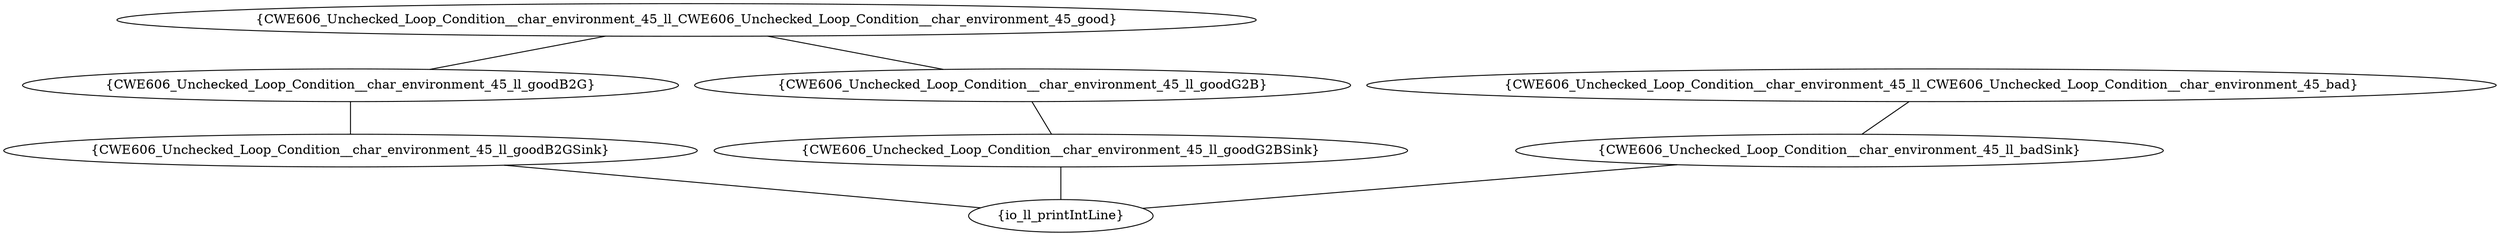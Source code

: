 graph "cg graph" {
CWE606_Unchecked_Loop_Condition__char_environment_45_ll_goodB2G [label="{CWE606_Unchecked_Loop_Condition__char_environment_45_ll_goodB2G}"];
CWE606_Unchecked_Loop_Condition__char_environment_45_ll_goodB2GSink [label="{CWE606_Unchecked_Loop_Condition__char_environment_45_ll_goodB2GSink}"];
CWE606_Unchecked_Loop_Condition__char_environment_45_ll_goodG2BSink [label="{CWE606_Unchecked_Loop_Condition__char_environment_45_ll_goodG2BSink}"];
io_ll_printIntLine [label="{io_ll_printIntLine}"];
CWE606_Unchecked_Loop_Condition__char_environment_45_ll_goodG2B [label="{CWE606_Unchecked_Loop_Condition__char_environment_45_ll_goodG2B}"];
CWE606_Unchecked_Loop_Condition__char_environment_45_ll_CWE606_Unchecked_Loop_Condition__char_environment_45_bad [label="{CWE606_Unchecked_Loop_Condition__char_environment_45_ll_CWE606_Unchecked_Loop_Condition__char_environment_45_bad}"];
CWE606_Unchecked_Loop_Condition__char_environment_45_ll_badSink [label="{CWE606_Unchecked_Loop_Condition__char_environment_45_ll_badSink}"];
CWE606_Unchecked_Loop_Condition__char_environment_45_ll_CWE606_Unchecked_Loop_Condition__char_environment_45_good [label="{CWE606_Unchecked_Loop_Condition__char_environment_45_ll_CWE606_Unchecked_Loop_Condition__char_environment_45_good}"];
CWE606_Unchecked_Loop_Condition__char_environment_45_ll_goodB2G -- CWE606_Unchecked_Loop_Condition__char_environment_45_ll_goodB2GSink;
CWE606_Unchecked_Loop_Condition__char_environment_45_ll_goodG2BSink -- io_ll_printIntLine;
CWE606_Unchecked_Loop_Condition__char_environment_45_ll_goodG2B -- CWE606_Unchecked_Loop_Condition__char_environment_45_ll_goodG2BSink;
CWE606_Unchecked_Loop_Condition__char_environment_45_ll_CWE606_Unchecked_Loop_Condition__char_environment_45_bad -- CWE606_Unchecked_Loop_Condition__char_environment_45_ll_badSink;
CWE606_Unchecked_Loop_Condition__char_environment_45_ll_goodB2GSink -- io_ll_printIntLine;
CWE606_Unchecked_Loop_Condition__char_environment_45_ll_CWE606_Unchecked_Loop_Condition__char_environment_45_good -- CWE606_Unchecked_Loop_Condition__char_environment_45_ll_goodG2B;
CWE606_Unchecked_Loop_Condition__char_environment_45_ll_CWE606_Unchecked_Loop_Condition__char_environment_45_good -- CWE606_Unchecked_Loop_Condition__char_environment_45_ll_goodB2G;
CWE606_Unchecked_Loop_Condition__char_environment_45_ll_badSink -- io_ll_printIntLine;
}

